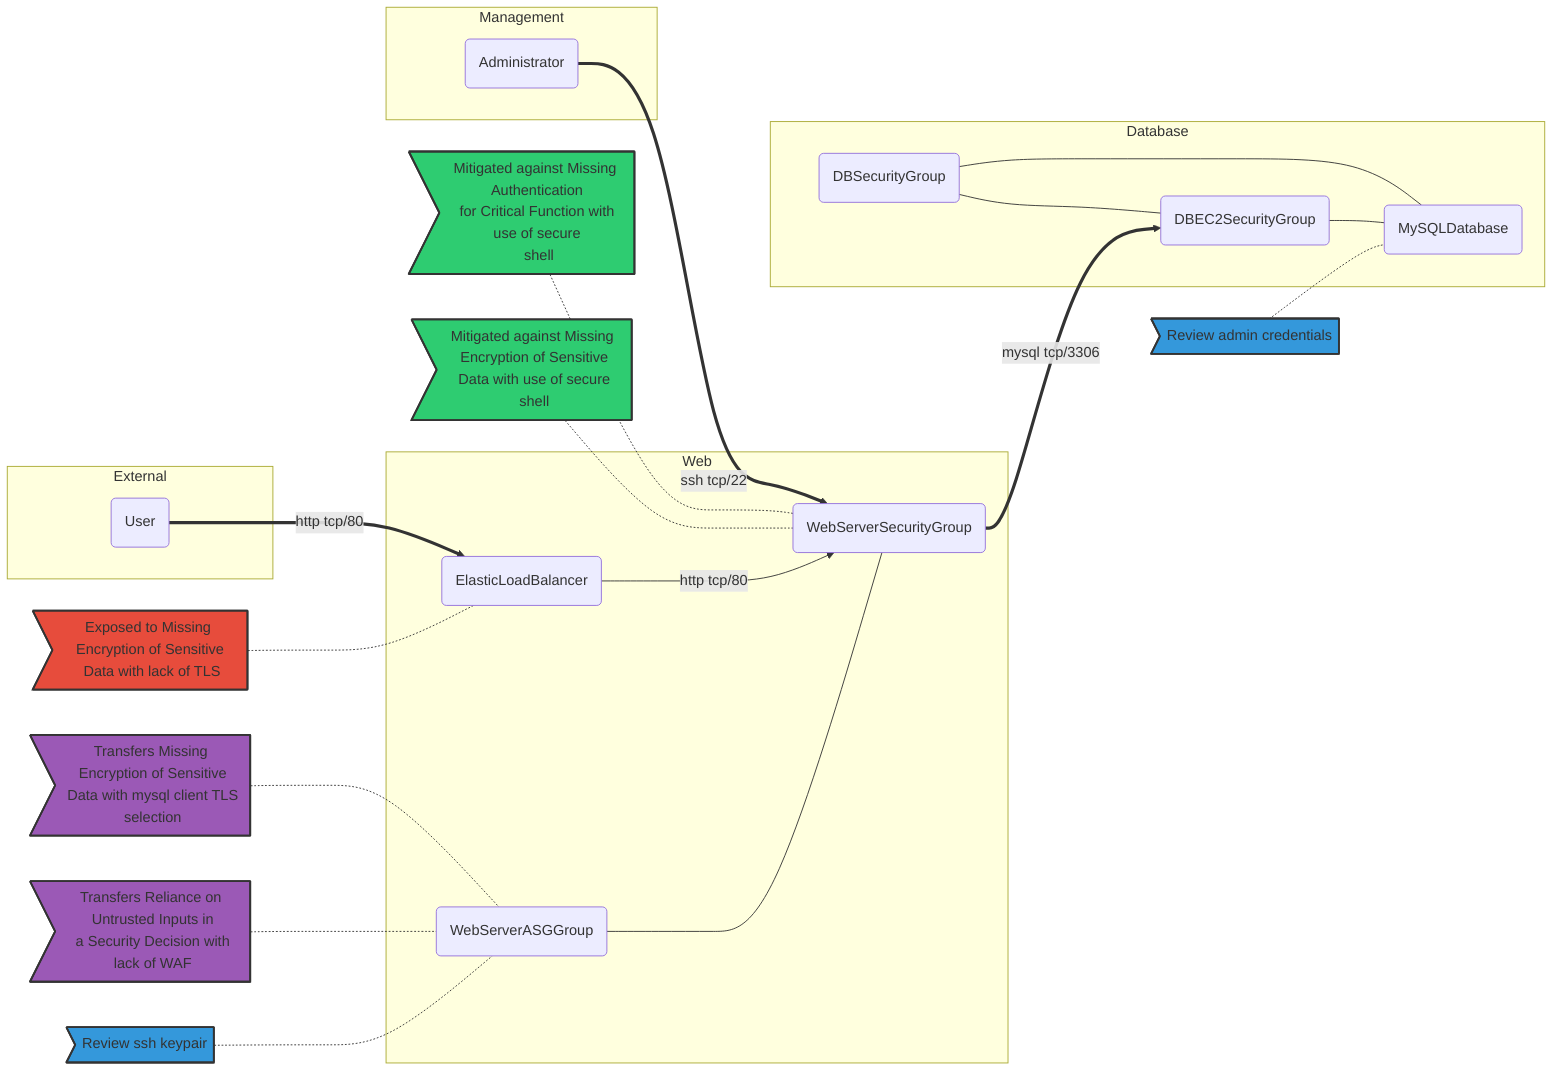 graph LR
    classDef exposures fill:#e74c3c,stroke:#333,stroke-width:2px;
    classDef mitigations fill:#2ecc71,stroke:#333,stroke-width:2px;
    classDef transfers fill:#9b59b6,stroke:#333,stroke-width:2px;
    classDef acceptances fill:#f39c12,stroke:#333,stroke-width:2px;
    classDef reviews fill:#3498db,stroke:#333,stroke-width:2px;

    subgraph Web
        web_web_sg("WebServerSecurityGroup")
        web_web_group("WebServerASGGroup")
        web_elb("ElasticLoadBalancer")
        web_web_group --- web_web_sg
        web_elb -- http tcp/80 --> web_web_sg
    end

    subgraph Database
        db_db_ec2_sg("DBEC2SecurityGroup")
        db_db_sg("DBSecurityGroup")
        db_db("MySQLDatabase")
        db_db_ec2_sg --- db_db
        db_db_sg --- db_db_ec2_sg
        db_db_sg --- db_db
    end

    subgraph External
        external_user("User")
    end

    subgraph Management
        mgmt_admin("Administrator")
    end

    cwe_311_missing_encryption_of_sensitive_data_OTDRV6M9GP>" Exposed to Missing Encryption of Sensitive<br/> Data with lack of TLS"]
    class cwe_311_missing_encryption_of_sensitive_data_OTDRV6M9GP exposures
    cwe_311_missing_encryption_of_sensitive_data_OTDRV6M9GP-.-web_elb
    cwe_306_missing_authentication_for_critical_function_EYZ6I3LFUT>" Mitigated against Missing Authentication<br/> for Critical Function with use of secure<br/> shell"]
    class cwe_306_missing_authentication_for_critical_function_EYZ6I3LFUT mitigations
    cwe_306_missing_authentication_for_critical_function_EYZ6I3LFUT-.-web_web_sg
    cwe_311_missing_encryption_of_sensitive_data_MU8MHE7L6T>" Mitigated against Missing Encryption of Sensitive<br/> Data with use of secure shell"]
    class cwe_311_missing_encryption_of_sensitive_data_MU8MHE7L6T mitigations
    cwe_311_missing_encryption_of_sensitive_data_MU8MHE7L6T-.-web_web_sg
    cwe_311_missing_encryption_of_sensitive_data_FOO7O5QTLL>" Transfers Missing Encryption of Sensitive<br/> Data with mysql client TLS selection"]
    class cwe_311_missing_encryption_of_sensitive_data_FOO7O5QTLL transfers
    cwe_311_missing_encryption_of_sensitive_data_FOO7O5QTLL-.-web_web_group
    cwe_807_reliance_on_untrusted_inputs_in_a_security_decision_03BMNRXVXG>" Transfers Reliance on Untrusted Inputs in<br/> a Security Decision with lack of WAF"]
    class cwe_807_reliance_on_untrusted_inputs_in_a_security_decision_03BMNRXVXG transfers
    cwe_807_reliance_on_untrusted_inputs_in_a_security_decision_03BMNRXVXG-.-web_web_group
    admin_credentials_MBUMLXI9HD>"Review admin credentials"]
    class admin_credentials_MBUMLXI9HD reviews
    admin_credentials_MBUMLXI9HD-.-db_db
    ssh_keypair_Y2YMWW9T1N>"Review ssh keypair"]
    class ssh_keypair_Y2YMWW9T1N reviews
    ssh_keypair_Y2YMWW9T1N-.-web_web_group

    external_user == http tcp/80 ==> web_elb
    mgmt_admin == ssh tcp/22 ==> web_web_sg
    web_web_sg == mysql tcp/3306 ==> db_db_ec2_sg